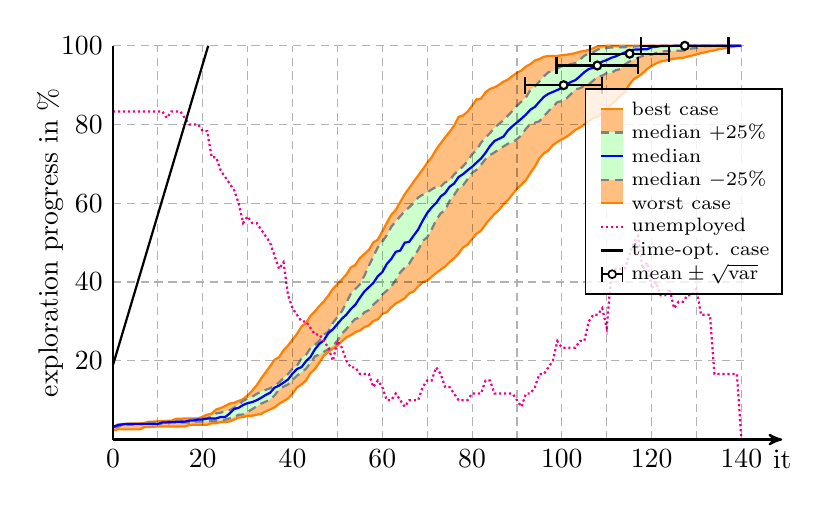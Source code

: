 \begin{tikzpicture}[thick]


% plot data, scaled to 8cm
\begin{scope}[yscale=0.05, xscale=0.057]
\draw[draw=orange, fill=orange!50] (0.00, 2.27) -- (1.00, 2.58) -- (2.00, 2.58) -- (3.00, 2.58) -- (4.00, 2.58) -- (5.00, 2.58) -- (6.00, 2.58) -- (7.00, 3.15) -- (8.00, 3.15) -- (9.00, 3.25) -- (10.00, 3.31) -- (11.00, 3.31) -- (12.00, 3.31) -- (13.00, 3.31) -- (14.00, 3.31) -- (15.00, 3.31) -- (16.00, 3.31) -- (17.00, 3.67) -- (18.00, 3.77) -- (19.00, 3.77) -- (20.00, 3.77) -- (21.00, 3.77) -- (22.00, 4.13) -- (23.00, 4.13) -- (24.00, 4.44) -- (25.00, 4.44) -- (26.00, 4.60) -- (27.00, 5.06) -- (28.00, 5.58) -- (29.00, 5.68) -- (30.00, 6.04) -- (31.00, 6.04) -- (32.00, 6.30) -- (33.00, 6.51) -- (34.00, 7.13) -- (35.00, 7.64) -- (36.00, 8.16) -- (37.00, 9.09) -- (38.00, 9.71) -- (39.00, 10.43) -- (40.00, 11.67) -- (41.00, 13.22) -- (42.00, 14.00) -- (43.00, 14.98) -- (44.00, 16.89) -- (45.00, 17.92) -- (46.00, 19.58) -- (47.00, 21.33) -- (48.00, 22.26) -- (49.00, 23.09) -- (50.00, 23.86) -- (51.00, 24.95) -- (52.00, 25.98) -- (53.00, 26.50) -- (54.00, 27.27) -- (55.00, 27.69) -- (56.00, 28.56) -- (57.00, 28.98) -- (58.00, 30.11) -- (59.00, 30.53) -- (60.00, 31.92) -- (61.00, 32.33) -- (62.00, 33.57) -- (63.00, 34.56) -- (64.00, 35.18) -- (65.00, 35.90) -- (66.00, 37.14) -- (67.00, 37.60) -- (68.00, 38.89) -- (69.00, 39.93) -- (70.00, 40.39) -- (71.00, 41.37) -- (72.00, 42.30) -- (73.00, 43.18) -- (74.00, 43.96) -- (75.00, 45.09) -- (76.00, 46.02) -- (77.00, 47.26) -- (78.00, 48.81) -- (79.00, 49.48) -- (80.00, 50.93) -- (81.00, 52.27) -- (82.00, 53.05) -- (83.00, 54.65) -- (84.00, 56.04) -- (85.00, 57.28) -- (86.00, 58.32) -- (87.00, 59.76) -- (88.00, 60.85) -- (89.00, 62.29) -- (90.00, 63.69) -- (91.00, 64.77) -- (92.00, 65.91) -- (93.00, 67.72) -- (94.00, 69.32) -- (95.00, 71.44) -- (96.00, 72.68) -- (97.00, 73.40) -- (98.00, 74.79) -- (99.00, 75.57) -- (100.00, 76.24) -- (101.00, 76.86) -- (102.00, 77.69) -- (103.00, 78.62) -- (104.00, 79.24) -- (105.00, 80.01) -- (106.00, 80.89) -- (107.00, 81.71) -- (108.00, 81.87) -- (109.00, 83.26) -- (110.00, 84.14) -- (111.00, 85.07) -- (112.00, 86.05) -- (113.00, 87.24) -- (114.00, 88.22) -- (115.00, 90.08) -- (116.00, 91.53) -- (117.00, 92.15) -- (118.00, 93.03) -- (119.00, 94.11) -- (120.00, 94.89) -- (121.00, 95.51) -- (122.00, 96.02) -- (123.00, 96.23) -- (124.00, 96.49) -- (125.00, 96.69) -- (126.00, 96.90) -- (127.00, 96.95) -- (128.00, 97.26) -- (129.00, 97.52) -- (130.00, 97.83) -- (131.00, 98.14) -- (132.00, 98.35) -- (133.00, 98.66) -- (134.00, 98.81) -- (135.00, 99.17) -- (136.00, 99.33) -- (137.00, 99.48) -- (138.00, 99.74) -- (139.00, 99.95) -- (140.00, 100.00) -- (140.00, 100.00) -- (139.00, 100.00) -- (138.00, 100.00) -- (137.00, 100.00) -- (136.00, 100.00) -- (135.00, 100.00) -- (134.00, 100.00) -- (133.00, 100.00) -- (132.00, 100.00) -- (131.00, 100.00) -- (130.00, 100.00) -- (129.00, 100.00) -- (128.00, 100.00) -- (127.00, 100.00) -- (126.00, 100.00) -- (125.00, 100.00) -- (124.00, 100.00) -- (123.00, 100.00) -- (122.00, 100.00) -- (121.00, 100.00) -- (120.00, 100.00) -- (119.00, 100.00) -- (118.00, 100.00) -- (117.00, 100.00) -- (116.00, 100.00) -- (115.00, 100.00) -- (114.00, 100.00) -- (113.00, 100.00) -- (112.00, 100.00) -- (111.00, 100.00) -- (110.00, 100.00) -- (109.00, 99.90) -- (108.00, 99.90) -- (107.00, 99.38) -- (106.00, 98.97) -- (105.00, 98.66) -- (104.00, 98.50) -- (103.00, 98.14) -- (102.00, 97.93) -- (101.00, 97.73) -- (100.00, 97.62) -- (99.00, 97.42) -- (98.00, 97.42) -- (97.00, 97.42) -- (96.00, 97.21) -- (95.00, 96.64) -- (94.00, 96.28) -- (93.00, 95.35) -- (92.00, 94.73) -- (91.00, 93.75) -- (90.00, 93.13) -- (89.00, 92.36) -- (88.00, 91.43) -- (87.00, 90.91) -- (86.00, 90.08) -- (85.00, 89.46) -- (84.00, 89.05) -- (83.00, 88.22) -- (82.00, 86.57) -- (81.00, 86.42) -- (80.00, 84.76) -- (79.00, 83.26) -- (78.00, 82.33) -- (77.00, 81.92) -- (76.00, 79.75) -- (75.00, 78.15) -- (74.00, 76.76) -- (73.00, 75.21) -- (72.00, 73.66) -- (71.00, 71.69) -- (70.00, 70.25) -- (69.00, 68.60) -- (68.00, 67.05) -- (67.00, 65.50) -- (66.00, 63.89) -- (65.00, 62.29) -- (64.00, 60.33) -- (63.00, 58.32) -- (62.00, 57.08) -- (61.00, 55.01) -- (60.00, 52.84) -- (59.00, 50.77) -- (58.00, 50.05) -- (57.00, 48.14) -- (56.00, 47.11) -- (55.00, 46.07) -- (54.00, 44.37) -- (53.00, 43.70) -- (52.00, 41.94) -- (51.00, 40.65) -- (50.00, 39.46) -- (49.00, 38.27) -- (48.00, 36.57) -- (47.00, 35.12) -- (46.00, 33.94) -- (45.00, 32.59) -- (44.00, 31.40) -- (43.00, 29.60) -- (42.00, 28.67) -- (41.00, 26.86) -- (40.00, 25.36) -- (39.00, 23.86) -- (38.00, 22.68) -- (37.00, 20.92) -- (36.00, 20.25) -- (35.00, 18.60) -- (34.00, 17.05) -- (33.00, 15.50) -- (32.00, 13.79) -- (31.00, 12.40) -- (30.00, 11.21) -- (29.00, 10.28) -- (28.00, 9.81) -- (27.00, 9.35) -- (26.00, 9.14) -- (25.00, 8.52) -- (24.00, 8.01) -- (23.00, 7.64) -- (22.00, 6.61) -- (21.00, 6.30) -- (20.00, 5.84) -- (19.00, 5.37) -- (18.00, 5.37) -- (17.00, 5.37) -- (16.00, 5.37) -- (15.00, 5.27) -- (14.00, 5.27) -- (13.00, 4.75) -- (12.00, 4.75) -- (11.00, 4.65) -- (10.00, 4.65) -- (9.00, 4.55) -- (8.00, 4.55) -- (7.00, 4.24) -- (6.00, 4.08) -- (5.00, 4.08) -- (4.00, 4.08) -- (3.00, 3.98) -- (2.00, 3.98) -- (1.00, 3.82) -- (0.00, 3.15);
\draw[gray, densely dashed, fill=green!20] (0.00, 3.15) -- (1.00, 3.15) -- (2.00, 3.62) -- (3.00, 3.77) -- (4.00, 3.77) -- (5.00, 3.82) -- (6.00, 3.82) -- (7.00, 3.98) -- (8.00, 3.98) -- (9.00, 3.98) -- (10.00, 3.98) -- (11.00, 3.98) -- (12.00, 3.98) -- (13.00, 4.34) -- (14.00, 4.34) -- (15.00, 4.34) -- (16.00, 4.34) -- (17.00, 4.34) -- (18.00, 4.49) -- (19.00, 4.60) -- (20.00, 4.60) -- (21.00, 4.60) -- (22.00, 4.75) -- (23.00, 4.75) -- (24.00, 4.91) -- (25.00, 5.06) -- (26.00, 5.37) -- (27.00, 5.73) -- (28.00, 6.30) -- (29.00, 6.35) -- (30.00, 7.02) -- (31.00, 7.70) -- (32.00, 8.42) -- (33.00, 9.14) -- (34.00, 9.61) -- (35.00, 10.18) -- (36.00, 11.21) -- (37.00, 12.71) -- (38.00, 13.43) -- (39.00, 14.00) -- (40.00, 15.13) -- (41.00, 16.22) -- (42.00, 17.10) -- (43.00, 17.98) -- (44.00, 19.47) -- (45.00, 21.13) -- (46.00, 21.64) -- (47.00, 22.26) -- (48.00, 22.99) -- (49.00, 23.86) -- (50.00, 25.10) -- (51.00, 26.91) -- (52.00, 28.05) -- (53.00, 29.49) -- (54.00, 30.63) -- (55.00, 30.99) -- (56.00, 32.28) -- (57.00, 32.85) -- (58.00, 34.25) -- (59.00, 35.28) -- (60.00, 36.83) -- (61.00, 37.81) -- (62.00, 38.89) -- (63.00, 40.50) -- (64.00, 42.46) -- (65.00, 43.65) -- (66.00, 44.68) -- (67.00, 46.54) -- (68.00, 48.14) -- (69.00, 50.46) -- (70.00, 51.34) -- (71.00, 53.36) -- (72.00, 55.73) -- (73.00, 57.44) -- (74.00, 58.26) -- (75.00, 60.64) -- (76.00, 62.09) -- (77.00, 63.84) -- (78.00, 64.57) -- (79.00, 66.12) -- (80.00, 67.77) -- (81.00, 68.49) -- (82.00, 69.78) -- (83.00, 71.23) -- (84.00, 72.26) -- (85.00, 72.93) -- (86.00, 73.71) -- (87.00, 74.43) -- (88.00, 75.15) -- (89.00, 75.46) -- (90.00, 76.29) -- (91.00, 77.27) -- (92.00, 78.93) -- (93.00, 80.17) -- (94.00, 80.48) -- (95.00, 80.84) -- (96.00, 82.13) -- (97.00, 83.37) -- (98.00, 84.50) -- (99.00, 85.69) -- (100.00, 85.95) -- (101.00, 86.62) -- (102.00, 87.71) -- (103.00, 88.95) -- (104.00, 89.20) -- (105.00, 89.88) -- (106.00, 90.19) -- (107.00, 91.17) -- (108.00, 92.25) -- (109.00, 92.41) -- (110.00, 93.08) -- (111.00, 93.08) -- (112.00, 93.80) -- (113.00, 94.06) -- (114.00, 95.25) -- (115.00, 95.97) -- (116.00, 96.49) -- (117.00, 97.00) -- (118.00, 97.42) -- (119.00, 97.68) -- (120.00, 97.73) -- (121.00, 98.19) -- (122.00, 98.50) -- (123.00, 98.61) -- (124.00, 98.71) -- (125.00, 98.76) -- (126.00, 98.76) -- (127.00, 98.76) -- (128.00, 98.86) -- (129.00, 99.38) -- (130.00, 99.43) -- (131.00, 99.74) -- (132.00, 99.95) -- (133.00, 99.95) -- (134.00, 100.00) -- (135.00, 100.00) -- (136.00, 100.00) -- (137.00, 100.00) -- (138.00, 100.00) -- (139.00, 100.00) -- (140.00, 100.00) -- (140.00, 100.00) -- (139.00, 100.00) -- (138.00, 100.00) -- (137.00, 100.00) -- (136.00, 100.00) -- (135.00, 100.00) -- (134.00, 100.00) -- (133.00, 100.00) -- (132.00, 100.00) -- (131.00, 100.00) -- (130.00, 100.00) -- (129.00, 100.00) -- (128.00, 100.00) -- (127.00, 100.00) -- (126.00, 100.00) -- (125.00, 100.00) -- (124.00, 100.00) -- (123.00, 100.00) -- (122.00, 100.00) -- (121.00, 100.00) -- (120.00, 100.00) -- (119.00, 99.95) -- (118.00, 99.95) -- (117.00, 99.90) -- (116.00, 99.79) -- (115.00, 99.74) -- (114.00, 99.64) -- (113.00, 99.64) -- (112.00, 99.59) -- (111.00, 99.59) -- (110.00, 99.43) -- (109.00, 99.33) -- (108.00, 99.07) -- (107.00, 98.35) -- (106.00, 98.09) -- (105.00, 97.47) -- (104.00, 96.49) -- (103.00, 95.61) -- (102.00, 95.35) -- (101.00, 94.99) -- (100.00, 94.83) -- (99.00, 94.27) -- (98.00, 93.54) -- (97.00, 93.29) -- (96.00, 92.25) -- (95.00, 90.96) -- (94.00, 89.67) -- (93.00, 88.79) -- (92.00, 86.88) -- (91.00, 85.85) -- (90.00, 84.76) -- (89.00, 83.47) -- (88.00, 82.28) -- (87.00, 81.10) -- (86.00, 80.17) -- (85.00, 79.18) -- (84.00, 77.84) -- (83.00, 76.65) -- (82.00, 75.41) -- (81.00, 73.50) -- (80.00, 72.47) -- (79.00, 70.71) -- (78.00, 69.42) -- (77.00, 68.34) -- (76.00, 67.36) -- (75.00, 65.75) -- (74.00, 65.34) -- (73.00, 64.20) -- (72.00, 64.15) -- (71.00, 63.53) -- (70.00, 62.76) -- (69.00, 62.19) -- (68.00, 61.47) -- (67.00, 60.12) -- (66.00, 58.99) -- (65.00, 58.01) -- (64.00, 56.71) -- (63.00, 55.42) -- (62.00, 54.03) -- (61.00, 51.86) -- (60.00, 50.26) -- (59.00, 48.81) -- (58.00, 46.44) -- (57.00, 44.11) -- (56.00, 41.58) -- (55.00, 39.36) -- (54.00, 38.22) -- (53.00, 37.04) -- (52.00, 34.81) -- (51.00, 32.59) -- (50.00, 31.10) -- (49.00, 29.65) -- (48.00, 27.43) -- (47.00, 26.65) -- (46.00, 25.15) -- (45.00, 24.07) -- (44.00, 23.24) -- (43.00, 21.49) -- (42.00, 20.61) -- (41.00, 18.75) -- (40.00, 18.03) -- (39.00, 16.63) -- (38.00, 15.60) -- (37.00, 14.51) -- (36.00, 13.64) -- (35.00, 13.02) -- (34.00, 12.60) -- (33.00, 12.19) -- (32.00, 11.57) -- (31.00, 10.85) -- (30.00, 10.43) -- (29.00, 9.81) -- (28.00, 8.83) -- (27.00, 8.06) -- (26.00, 7.44) -- (25.00, 7.28) -- (24.00, 6.82) -- (23.00, 6.66) -- (22.00, 5.94) -- (21.00, 5.37) -- (20.00, 5.37) -- (19.00, 5.17) -- (18.00, 5.17) -- (17.00, 5.01) -- (16.00, 4.75) -- (15.00, 4.70) -- (14.00, 4.70) -- (13.00, 4.65) -- (12.00, 4.49) -- (11.00, 4.39) -- (10.00, 4.34) -- (9.00, 4.34) -- (8.00, 4.34) -- (7.00, 3.98) -- (6.00, 3.98) -- (5.00, 3.98) -- (4.00, 3.98) -- (3.00, 3.98) -- (2.00, 3.82) -- (1.00, 3.62) -- (0.00, 3.15);
\draw[blue] (0.00, 3.15) -- (1.00, 3.62) -- (2.00, 3.82) -- (3.00, 3.98) -- (4.00, 3.98) -- (5.00, 3.98) -- (6.00, 3.98) -- (7.00, 3.98) -- (8.00, 3.98) -- (9.00, 3.98) -- (10.00, 3.98) -- (11.00, 4.34) -- (12.00, 4.34) -- (13.00, 4.49) -- (14.00, 4.49) -- (15.00, 4.49) -- (16.00, 4.55) -- (17.00, 4.80) -- (18.00, 4.80) -- (19.00, 5.11) -- (20.00, 5.11) -- (21.00, 5.32) -- (22.00, 5.37) -- (23.00, 5.37) -- (24.00, 5.73) -- (25.00, 5.73) -- (26.00, 6.61) -- (27.00, 7.75) -- (28.00, 8.06) -- (29.00, 8.78) -- (30.00, 9.25) -- (31.00, 9.50) -- (32.00, 9.97) -- (33.00, 10.59) -- (34.00, 11.31) -- (35.00, 11.88) -- (36.00, 13.17) -- (37.00, 13.69) -- (38.00, 14.46) -- (39.00, 15.24) -- (40.00, 16.74) -- (41.00, 17.92) -- (42.00, 18.39) -- (43.00, 19.89) -- (44.00, 20.97) -- (45.00, 22.93) -- (46.00, 24.33) -- (47.00, 25.21) -- (48.00, 27.07) -- (49.00, 28.00) -- (50.00, 29.34) -- (51.00, 30.68) -- (52.00, 31.71) -- (53.00, 33.16) -- (54.00, 34.25) -- (55.00, 36.00) -- (56.00, 37.60) -- (57.00, 38.69) -- (58.00, 39.77) -- (59.00, 41.48) -- (60.00, 42.51) -- (61.00, 44.58) -- (62.00, 45.87) -- (63.00, 47.68) -- (64.00, 47.99) -- (65.00, 50.00) -- (66.00, 50.21) -- (67.00, 51.81) -- (68.00, 53.36) -- (69.00, 55.58) -- (70.00, 57.54) -- (71.00, 58.94) -- (72.00, 60.07) -- (73.00, 61.73) -- (74.00, 62.60) -- (75.00, 64.20) -- (76.00, 65.03) -- (77.00, 66.68) -- (78.00, 67.41) -- (79.00, 68.39) -- (80.00, 69.27) -- (81.00, 70.35) -- (82.00, 71.38) -- (83.00, 72.83) -- (84.00, 74.54) -- (85.00, 75.83) -- (86.00, 76.39) -- (87.00, 76.96) -- (88.00, 78.51) -- (89.00, 79.60) -- (90.00, 80.53) -- (91.00, 81.51) -- (92.00, 82.54) -- (93.00, 83.78) -- (94.00, 84.50) -- (95.00, 85.80) -- (96.00, 87.04) -- (97.00, 87.81) -- (98.00, 88.27) -- (99.00, 88.79) -- (100.00, 89.26) -- (101.00, 90.13) -- (102.00, 90.81) -- (103.00, 91.27) -- (104.00, 92.25) -- (105.00, 93.29) -- (106.00, 94.11) -- (107.00, 94.42) -- (108.00, 95.30) -- (109.00, 95.97) -- (110.00, 96.38) -- (111.00, 96.95) -- (112.00, 97.31) -- (113.00, 97.83) -- (114.00, 98.30) -- (115.00, 98.61) -- (116.00, 99.02) -- (117.00, 99.07) -- (118.00, 99.12) -- (119.00, 99.12) -- (120.00, 99.64) -- (121.00, 99.74) -- (122.00, 99.95) -- (123.00, 99.95) -- (124.00, 99.95) -- (125.00, 100.00) -- (126.00, 100.00) -- (127.00, 100.00) -- (128.00, 100.00) -- (129.00, 100.00) -- (130.00, 100.00) -- (131.00, 100.00) -- (132.00, 100.00) -- (133.00, 100.00) -- (134.00, 100.00) -- (135.00, 100.00) -- (136.00, 100.00) -- (137.00, 100.00) -- (138.00, 100.00) -- (139.00, 100.00) -- (140.00, 100.00);
\draw[densely dotted, magenta] (0.00, 83.33) -- (1.00, 83.33) -- (2.00, 83.33) -- (3.00, 83.33) -- (4.00, 83.33) -- (5.00, 83.33) -- (6.00, 83.33) -- (7.00, 83.33) -- (8.00, 83.33) -- (9.00, 83.33) -- (10.00, 83.33) -- (11.00, 83.33) -- (12.00, 81.67) -- (13.00, 83.33) -- (14.00, 83.33) -- (15.00, 83.33) -- (16.00, 81.67) -- (17.00, 80.00) -- (18.00, 80.00) -- (19.00, 80.00) -- (20.00, 78.33) -- (21.00, 78.33) -- (22.00, 71.67) -- (23.00, 71.67) -- (24.00, 68.33) -- (25.00, 66.67) -- (26.00, 65.00) -- (27.00, 63.33) -- (28.00, 60.00) -- (29.00, 55.00) -- (30.00, 56.67) -- (31.00, 55.00) -- (32.00, 55.00) -- (33.00, 53.33) -- (34.00, 51.67) -- (35.00, 50.00) -- (36.00, 46.67) -- (37.00, 43.33) -- (38.00, 45.00) -- (39.00, 36.67) -- (40.00, 33.33) -- (41.00, 31.67) -- (42.00, 30.00) -- (43.00, 30.00) -- (44.00, 28.33) -- (45.00, 26.67) -- (46.00, 26.67) -- (47.00, 25.00) -- (48.00, 23.33) -- (49.00, 20.00) -- (50.00, 25.00) -- (51.00, 23.33) -- (52.00, 20.00) -- (53.00, 18.33) -- (54.00, 18.33) -- (55.00, 16.67) -- (56.00, 16.67) -- (57.00, 16.67) -- (58.00, 13.33) -- (59.00, 15.00) -- (60.00, 13.33) -- (61.00, 10.00) -- (62.00, 10.00) -- (63.00, 11.67) -- (64.00, 10.00) -- (65.00, 8.33) -- (66.00, 10.00) -- (67.00, 10.00) -- (68.00, 10.00) -- (69.00, 13.33) -- (70.00, 15.00) -- (71.00, 15.00) -- (72.00, 18.33) -- (73.00, 16.67) -- (74.00, 13.33) -- (75.00, 13.33) -- (76.00, 11.67) -- (77.00, 10.00) -- (78.00, 10.00) -- (79.00, 10.00) -- (80.00, 11.67) -- (81.00, 11.67) -- (82.00, 11.67) -- (83.00, 15.00) -- (84.00, 15.00) -- (85.00, 11.67) -- (86.00, 11.67) -- (87.00, 11.67) -- (88.00, 11.67) -- (89.00, 11.67) -- (90.00, 10.00) -- (91.00, 8.33) -- (92.00, 11.67) -- (93.00, 11.67) -- (94.00, 13.33) -- (95.00, 16.67) -- (96.00, 16.67) -- (97.00, 18.33) -- (98.00, 20.00) -- (99.00, 25.00) -- (100.00, 23.33) -- (101.00, 23.33) -- (102.00, 23.33) -- (103.00, 23.33) -- (104.00, 25.00) -- (105.00, 25.00) -- (106.00, 30.00) -- (107.00, 31.67) -- (108.00, 31.67) -- (109.00, 33.33) -- (110.00, 28.33) -- (111.00, 41.67) -- (112.00, 43.33) -- (113.00, 43.33) -- (114.00, 43.33) -- (115.00, 46.67) -- (116.00, 50.00) -- (117.00, 51.67) -- (118.00, 43.33) -- (119.00, 45.00) -- (120.00, 38.33) -- (121.00, 40.00) -- (122.00, 36.67) -- (123.00, 36.67) -- (124.00, 38.33) -- (125.00, 33.33) -- (126.00, 35.00) -- (127.00, 35.00) -- (128.00, 36.67) -- (129.00, 36.67) -- (130.00, 38.33) -- (131.00, 31.67) -- (132.00, 31.67) -- (133.00, 31.67) -- (134.00, 16.67) -- (135.00, 16.67) -- (136.00, 16.67) -- (137.00, 16.67) -- (138.00, 16.67) -- (139.00, 16.67) -- (140.00, 0.00);
\draw[black] (0.00, 18.90) -- (21.22, 100.00);
\draw[densely dashed, thin, black, ystep=20, xstep=10, opacity=0.3] (0, 0) grid (141, 100);
% axis lables
\node[below] at (0, 0) {0};
\node[below] at (20, 0) {20};
\node[below] at (40, 0) {40};
\node[below] at (60, 0) {60};
\node[below] at (80, 0) {80};
\node[below] at (100, 0) {100};
\node[below] at (120, 0) {120};
\node[below] at (140, 0) {140};
\draw[|-|] (91.616, 90) -- (109.184, 90);
\node[draw, circle, fill=white, inner sep=0mm, minimum size=1mm] at (100.4, 90) {};
% 90: 100.4  +-  8.784
\draw[|-|] (98.585, 95) -- (117.215, 95);
\node[draw, circle, fill=white, inner sep=0mm, minimum size=1mm] at (107.9, 95) {};
% 95: 107.9  +-  9.315
\draw[|-|] (106.027, 98) -- (124.173, 98);
\node[draw, circle, fill=white, inner sep=0mm, minimum size=1mm] at (115.1, 98) {};
% 98: 115.1  +-  9.073
\draw[|-|] (117.409, 100) -- (137.391, 100);
\node[draw, circle, fill=white, inner sep=0mm, minimum size=1mm] at (127.4, 100) {};
% 100: 127.4  +-  9.991
\end{scope}


% axes lables
\begin{scope}[yscale=0.05]
\draw (0.00, 0.00) -- (0.00, 100.00);
\node[left] at (0, 20) {20};
\node[left] at (0, 40) {40};
\node[left] at (0, 60) {60};
\node[left] at (0, 80) {80};
\node[left] at (0, 100) {100};
\node[rotate=90] at (-0.8, 50) {exploration progress in \%};
\draw[->, >=stealth'] (0.00, 0.00) -- (8.50, 0.00);
\node[below] at (8.5, 0) {it};
\end{scope}


% legend
\begin{scope}[xshift=6cm, yshift=2.5cm]
\draw[semithick, fill=white, fill opacity=0.8] (0, -0.65) rectangle +(2.5, 2.6);
\scriptsize
\draw[semithick,|-|] (0.2, -.4) -- +(0.28, 0) node[right, black] {$\text{mean} \pm \sqrt{\text{var}}$};
\node[semithick,draw, circle, fill=white, inner sep=0mm, minimum size=1mm] at (0.34, -0.4) {};
\draw (0.2, -.1) -- +(0.28, 0) node[right, black] {time-opt. case};
\draw[magenta, densely dotted] (0.2, 0.2) -- +(0.28, 0) node[right, black] {unemployed};
\fill[orange!50] (0.2, 0.5) rectangle +(0.28, 1.2);
\fill[green!20] (0.2, 0.8) rectangle +(0.28, 0.6);
\draw[orange] (0.2, 1.7) -- +(0.28, 0) node[right, black] {best case};
\draw[gray, densely dashed] (0.2, 1.4) -- +(0.28, 0) node[right, black] {median $+25\%$};
\draw[blue] (0.2, 1.1) -- +(0.28, 0) node[right, black] {median};
\draw[gray, densely dashed] (0.2, 0.8) -- +(0.28, 0) node[right, black] {median $-25\%$};
\draw[orange] (0.2, 0.5) -- +(0.28, 0) node[right, black] {worst case};
\end{scope}
\end{tikzpicture}
